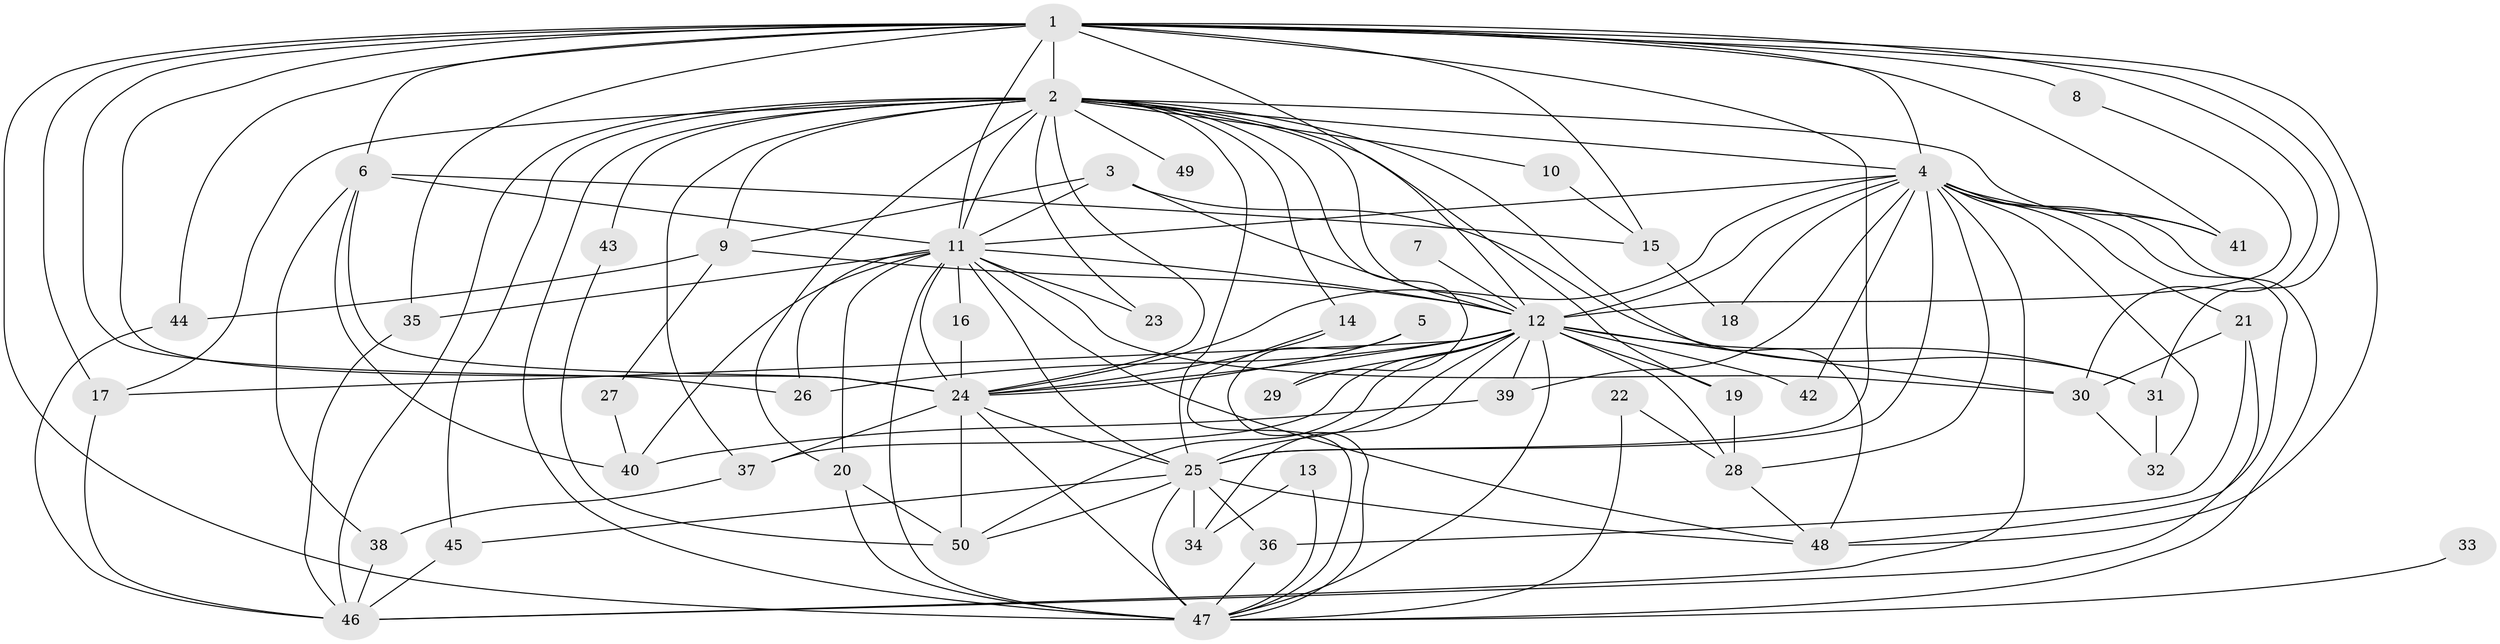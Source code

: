 // original degree distribution, {13: 0.010101010101010102, 20: 0.010101010101010102, 14: 0.010101010101010102, 28: 0.010101010101010102, 31: 0.010101010101010102, 21: 0.010101010101010102, 16: 0.020202020202020204, 24: 0.010101010101010102, 17: 0.010101010101010102, 4: 0.10101010101010101, 3: 0.1717171717171717, 2: 0.5353535353535354, 5: 0.0707070707070707, 6: 0.010101010101010102, 8: 0.010101010101010102}
// Generated by graph-tools (version 1.1) at 2025/01/03/09/25 03:01:25]
// undirected, 50 vertices, 135 edges
graph export_dot {
graph [start="1"]
  node [color=gray90,style=filled];
  1;
  2;
  3;
  4;
  5;
  6;
  7;
  8;
  9;
  10;
  11;
  12;
  13;
  14;
  15;
  16;
  17;
  18;
  19;
  20;
  21;
  22;
  23;
  24;
  25;
  26;
  27;
  28;
  29;
  30;
  31;
  32;
  33;
  34;
  35;
  36;
  37;
  38;
  39;
  40;
  41;
  42;
  43;
  44;
  45;
  46;
  47;
  48;
  49;
  50;
  1 -- 2 [weight=4.0];
  1 -- 4 [weight=4.0];
  1 -- 6 [weight=1.0];
  1 -- 8 [weight=2.0];
  1 -- 11 [weight=3.0];
  1 -- 12 [weight=3.0];
  1 -- 15 [weight=1.0];
  1 -- 17 [weight=2.0];
  1 -- 24 [weight=3.0];
  1 -- 25 [weight=3.0];
  1 -- 26 [weight=2.0];
  1 -- 30 [weight=1.0];
  1 -- 31 [weight=1.0];
  1 -- 35 [weight=1.0];
  1 -- 41 [weight=1.0];
  1 -- 44 [weight=1.0];
  1 -- 47 [weight=3.0];
  1 -- 48 [weight=1.0];
  2 -- 4 [weight=1.0];
  2 -- 9 [weight=1.0];
  2 -- 10 [weight=1.0];
  2 -- 11 [weight=1.0];
  2 -- 12 [weight=1.0];
  2 -- 14 [weight=1.0];
  2 -- 17 [weight=1.0];
  2 -- 19 [weight=1.0];
  2 -- 20 [weight=1.0];
  2 -- 23 [weight=1.0];
  2 -- 24 [weight=3.0];
  2 -- 25 [weight=1.0];
  2 -- 29 [weight=1.0];
  2 -- 37 [weight=1.0];
  2 -- 41 [weight=1.0];
  2 -- 43 [weight=1.0];
  2 -- 45 [weight=1.0];
  2 -- 46 [weight=1.0];
  2 -- 47 [weight=1.0];
  2 -- 48 [weight=1.0];
  2 -- 49 [weight=1.0];
  3 -- 9 [weight=1.0];
  3 -- 11 [weight=2.0];
  3 -- 12 [weight=1.0];
  3 -- 31 [weight=1.0];
  4 -- 11 [weight=1.0];
  4 -- 12 [weight=1.0];
  4 -- 18 [weight=1.0];
  4 -- 21 [weight=1.0];
  4 -- 24 [weight=1.0];
  4 -- 25 [weight=1.0];
  4 -- 28 [weight=1.0];
  4 -- 32 [weight=1.0];
  4 -- 39 [weight=1.0];
  4 -- 41 [weight=2.0];
  4 -- 42 [weight=1.0];
  4 -- 46 [weight=1.0];
  4 -- 47 [weight=1.0];
  4 -- 48 [weight=1.0];
  5 -- 24 [weight=1.0];
  5 -- 47 [weight=1.0];
  6 -- 11 [weight=1.0];
  6 -- 15 [weight=1.0];
  6 -- 24 [weight=1.0];
  6 -- 38 [weight=1.0];
  6 -- 40 [weight=1.0];
  7 -- 12 [weight=1.0];
  8 -- 12 [weight=1.0];
  9 -- 12 [weight=1.0];
  9 -- 27 [weight=1.0];
  9 -- 44 [weight=1.0];
  10 -- 15 [weight=1.0];
  11 -- 12 [weight=3.0];
  11 -- 16 [weight=1.0];
  11 -- 20 [weight=1.0];
  11 -- 23 [weight=1.0];
  11 -- 24 [weight=1.0];
  11 -- 25 [weight=1.0];
  11 -- 26 [weight=1.0];
  11 -- 30 [weight=1.0];
  11 -- 35 [weight=2.0];
  11 -- 40 [weight=1.0];
  11 -- 47 [weight=1.0];
  11 -- 48 [weight=1.0];
  12 -- 17 [weight=1.0];
  12 -- 19 [weight=2.0];
  12 -- 24 [weight=1.0];
  12 -- 25 [weight=2.0];
  12 -- 26 [weight=1.0];
  12 -- 28 [weight=1.0];
  12 -- 29 [weight=1.0];
  12 -- 30 [weight=1.0];
  12 -- 31 [weight=1.0];
  12 -- 34 [weight=2.0];
  12 -- 37 [weight=1.0];
  12 -- 39 [weight=1.0];
  12 -- 42 [weight=1.0];
  12 -- 47 [weight=1.0];
  12 -- 50 [weight=1.0];
  13 -- 34 [weight=1.0];
  13 -- 47 [weight=2.0];
  14 -- 24 [weight=1.0];
  14 -- 47 [weight=1.0];
  15 -- 18 [weight=1.0];
  16 -- 24 [weight=1.0];
  17 -- 46 [weight=1.0];
  19 -- 28 [weight=1.0];
  20 -- 47 [weight=1.0];
  20 -- 50 [weight=1.0];
  21 -- 30 [weight=1.0];
  21 -- 36 [weight=1.0];
  21 -- 46 [weight=1.0];
  22 -- 28 [weight=1.0];
  22 -- 47 [weight=1.0];
  24 -- 25 [weight=1.0];
  24 -- 37 [weight=1.0];
  24 -- 47 [weight=1.0];
  24 -- 50 [weight=1.0];
  25 -- 34 [weight=1.0];
  25 -- 36 [weight=1.0];
  25 -- 45 [weight=1.0];
  25 -- 47 [weight=2.0];
  25 -- 48 [weight=1.0];
  25 -- 50 [weight=1.0];
  27 -- 40 [weight=1.0];
  28 -- 48 [weight=1.0];
  30 -- 32 [weight=1.0];
  31 -- 32 [weight=1.0];
  33 -- 47 [weight=1.0];
  35 -- 46 [weight=1.0];
  36 -- 47 [weight=1.0];
  37 -- 38 [weight=1.0];
  38 -- 46 [weight=1.0];
  39 -- 40 [weight=1.0];
  43 -- 50 [weight=1.0];
  44 -- 46 [weight=1.0];
  45 -- 46 [weight=1.0];
}
